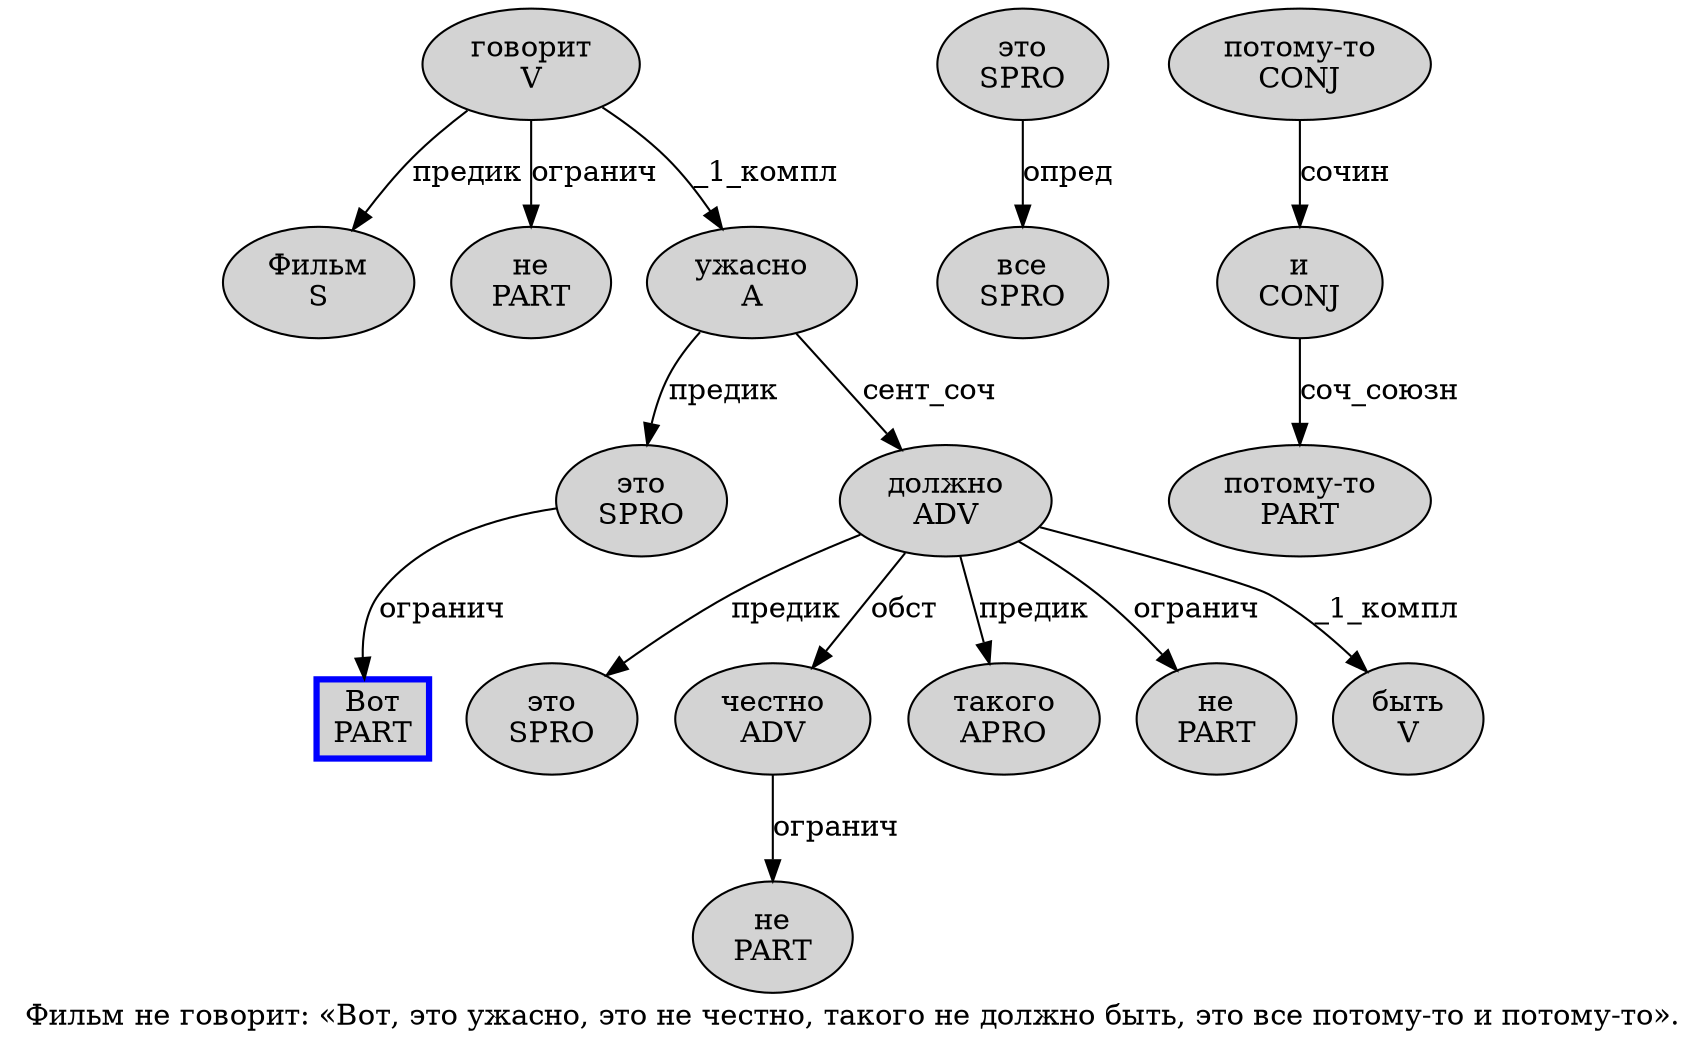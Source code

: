 digraph SENTENCE_787 {
	graph [label="Фильм не говорит: «Вот, это ужасно, это не честно, такого не должно быть, это все потому-то и потому-то»."]
	node [style=filled]
		0 [label="Фильм
S" color="" fillcolor=lightgray penwidth=1 shape=ellipse]
		1 [label="не
PART" color="" fillcolor=lightgray penwidth=1 shape=ellipse]
		2 [label="говорит
V" color="" fillcolor=lightgray penwidth=1 shape=ellipse]
		5 [label="Вот
PART" color=blue fillcolor=lightgray penwidth=3 shape=box]
		7 [label="это
SPRO" color="" fillcolor=lightgray penwidth=1 shape=ellipse]
		8 [label="ужасно
A" color="" fillcolor=lightgray penwidth=1 shape=ellipse]
		10 [label="это
SPRO" color="" fillcolor=lightgray penwidth=1 shape=ellipse]
		11 [label="не
PART" color="" fillcolor=lightgray penwidth=1 shape=ellipse]
		12 [label="честно
ADV" color="" fillcolor=lightgray penwidth=1 shape=ellipse]
		14 [label="такого
APRO" color="" fillcolor=lightgray penwidth=1 shape=ellipse]
		15 [label="не
PART" color="" fillcolor=lightgray penwidth=1 shape=ellipse]
		16 [label="должно
ADV" color="" fillcolor=lightgray penwidth=1 shape=ellipse]
		17 [label="быть
V" color="" fillcolor=lightgray penwidth=1 shape=ellipse]
		19 [label="это
SPRO" color="" fillcolor=lightgray penwidth=1 shape=ellipse]
		20 [label="все
SPRO" color="" fillcolor=lightgray penwidth=1 shape=ellipse]
		21 [label="потому-то
CONJ" color="" fillcolor=lightgray penwidth=1 shape=ellipse]
		22 [label="и
CONJ" color="" fillcolor=lightgray penwidth=1 shape=ellipse]
		23 [label="потому-то
PART" color="" fillcolor=lightgray penwidth=1 shape=ellipse]
			2 -> 0 [label="предик"]
			2 -> 1 [label="огранич"]
			2 -> 8 [label="_1_компл"]
			16 -> 10 [label="предик"]
			16 -> 12 [label="обст"]
			16 -> 14 [label="предик"]
			16 -> 15 [label="огранич"]
			16 -> 17 [label="_1_компл"]
			8 -> 7 [label="предик"]
			8 -> 16 [label="сент_соч"]
			7 -> 5 [label="огранич"]
			22 -> 23 [label="соч_союзн"]
			19 -> 20 [label="опред"]
			12 -> 11 [label="огранич"]
			21 -> 22 [label="сочин"]
}
